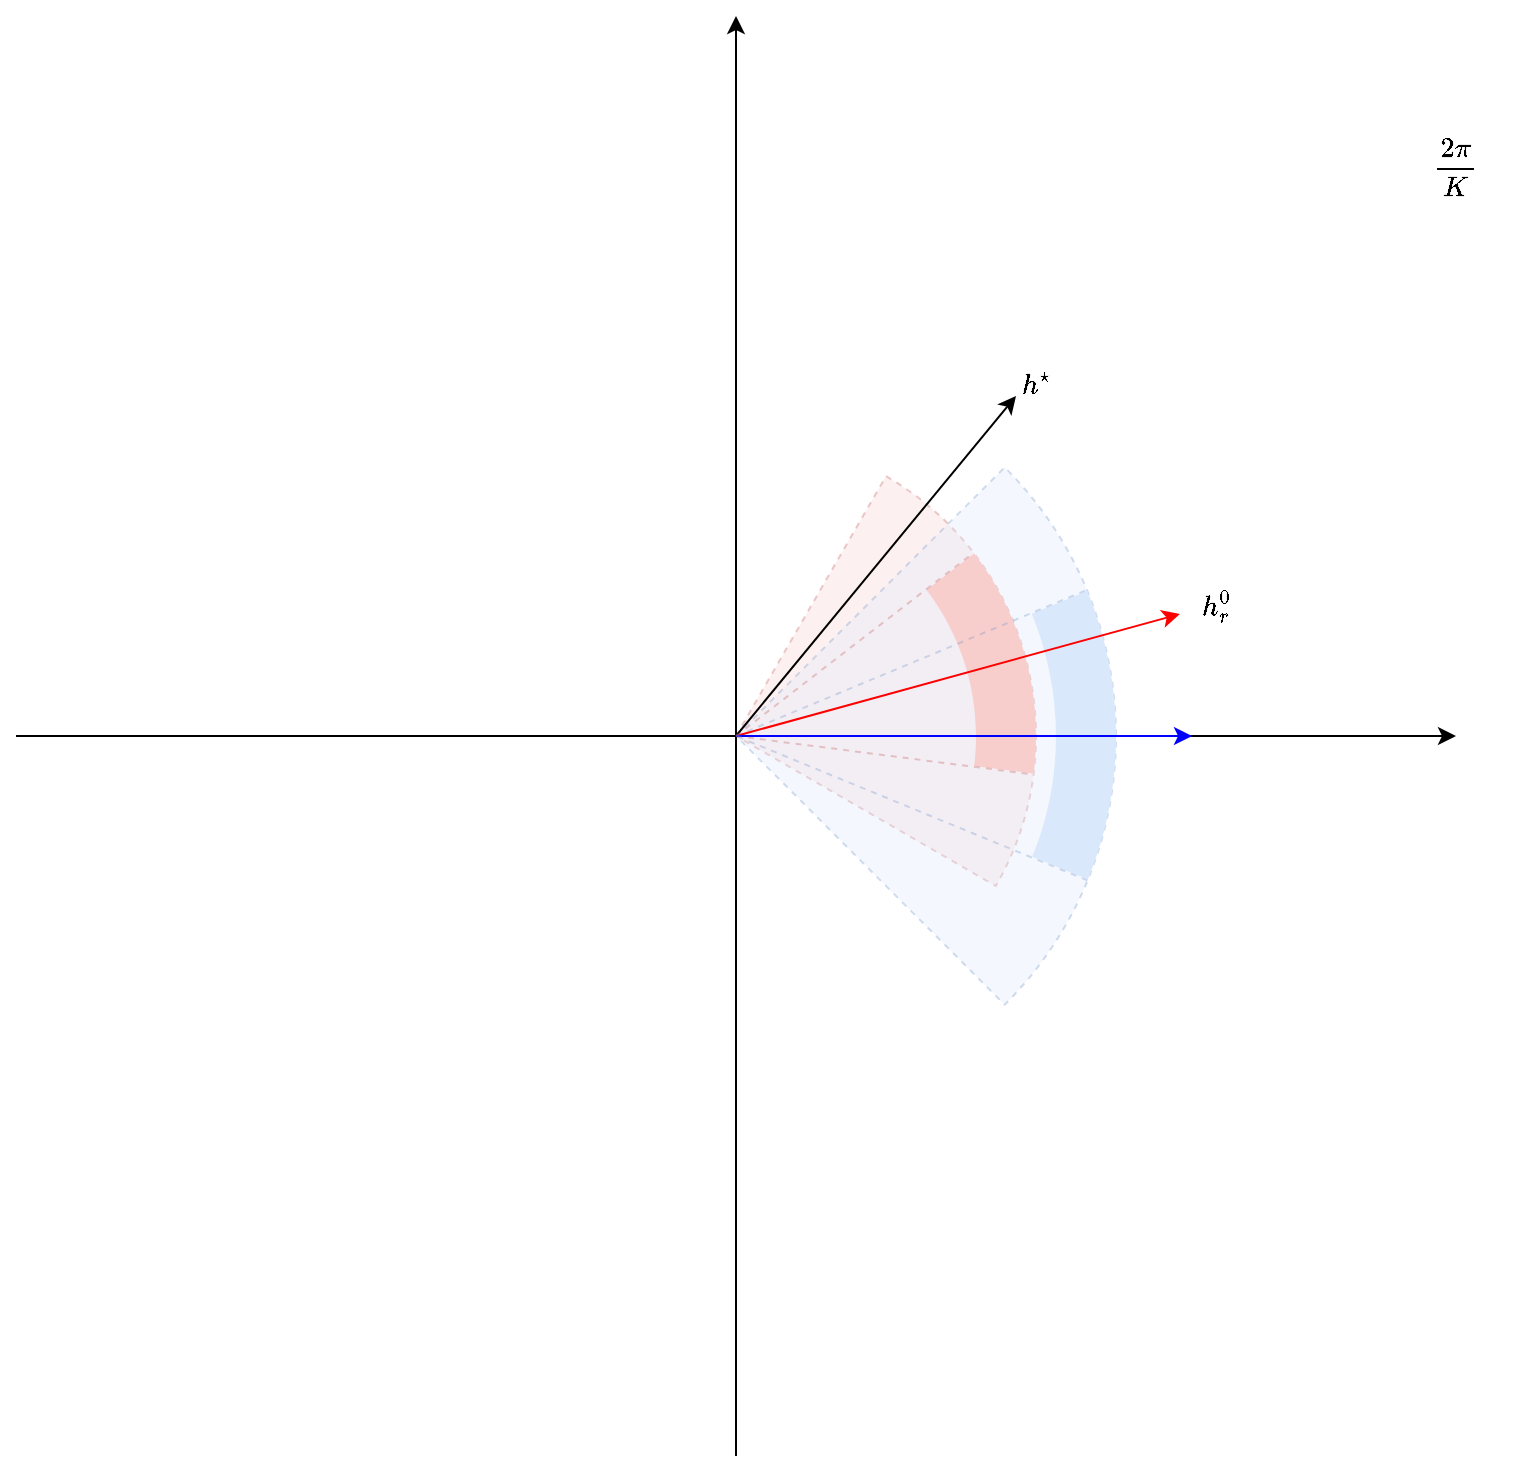 <mxfile version="20.0.3" type="github">
  <diagram id="85g586EzvK8vTw8IZWv8" name="Page-1">
    <mxGraphModel dx="738" dy="409" grid="1" gridSize="10" guides="1" tooltips="1" connect="1" arrows="1" fold="1" page="1" pageScale="1" pageWidth="827" pageHeight="1169" math="1" shadow="0">
      <root>
        <mxCell id="0" />
        <mxCell id="1" parent="0" />
        <mxCell id="PyO2Ggy3WTRFLJfQddXv-44" value="" style="verticalLabelPosition=bottom;verticalAlign=top;html=1;shape=mxgraph.basic.pie;startAngle=0.125;endAngle=0.375;shadow=0;fillColor=#f8cecc;strokeColor=#b85450;dashed=1;rotation=-15;opacity=30;" vertex="1" parent="1">
          <mxGeometry x="290" y="250" width="300" height="300" as="geometry" />
        </mxCell>
        <mxCell id="PyO2Ggy3WTRFLJfQddXv-14" value="" style="verticalLabelPosition=bottom;verticalAlign=top;html=1;shape=mxgraph.basic.pie;startAngle=0.125;endAngle=0.375;shadow=0;fillColor=#dae8fc;strokeColor=#6c8ebf;dashed=1;rotation=0;opacity=30;" vertex="1" parent="1">
          <mxGeometry x="249.998" y="209.998" width="380" height="380" as="geometry" />
        </mxCell>
        <mxCell id="PyO2Ggy3WTRFLJfQddXv-4" value="" style="endArrow=classic;html=1;rounded=0;" edge="1" parent="1">
          <mxGeometry width="50" height="50" relative="1" as="geometry">
            <mxPoint x="80" y="400" as="sourcePoint" />
            <mxPoint x="800" y="400" as="targetPoint" />
          </mxGeometry>
        </mxCell>
        <mxCell id="PyO2Ggy3WTRFLJfQddXv-5" value="" style="endArrow=classic;html=1;rounded=0;" edge="1" parent="1">
          <mxGeometry width="50" height="50" relative="1" as="geometry">
            <mxPoint x="440" y="760" as="sourcePoint" />
            <mxPoint x="440" y="40" as="targetPoint" />
          </mxGeometry>
        </mxCell>
        <mxCell id="PyO2Ggy3WTRFLJfQddXv-22" value="$$h^\star$$" style="text;html=1;strokeColor=none;fillColor=none;align=center;verticalAlign=middle;whiteSpace=wrap;rounded=0;shadow=0;dashed=1;" vertex="1" parent="1">
          <mxGeometry x="580" y="210" width="20" height="30" as="geometry" />
        </mxCell>
        <mxCell id="PyO2Ggy3WTRFLJfQddXv-25" value="$$\frac{2\pi}{K}$$" style="text;html=1;strokeColor=none;fillColor=none;align=center;verticalAlign=middle;whiteSpace=wrap;rounded=0;shadow=0;sketch=0;" vertex="1" parent="1">
          <mxGeometry x="790" y="100" width="20" height="30" as="geometry" />
        </mxCell>
        <mxCell id="PyO2Ggy3WTRFLJfQddXv-3" value="" style="verticalLabelPosition=bottom;verticalAlign=top;html=1;shape=mxgraph.basic.partConcEllipse;startAngle=0.188;endAngle=0.312;arcWidth=0.2;shadow=0;fillColor=#f8cecc;strokeColor=none;rotation=-3615.13;" vertex="1" parent="1">
          <mxGeometry x="289.998" y="249.998" width="300" height="300" as="geometry" />
        </mxCell>
        <mxCell id="PyO2Ggy3WTRFLJfQddXv-6" value="" style="verticalLabelPosition=bottom;verticalAlign=top;html=1;shape=mxgraph.basic.partConcEllipse;startAngle=0.188;endAngle=0.312;arcWidth=0.158;shadow=0;rotation=-3600.13;fillColor=#dae8fc;strokeColor=none;" vertex="1" parent="1">
          <mxGeometry x="249.998" y="209.998" width="380" height="380" as="geometry" />
        </mxCell>
        <mxCell id="PyO2Ggy3WTRFLJfQddXv-15" value="" style="endArrow=classic;html=1;rounded=0;" edge="1" parent="1">
          <mxGeometry width="50" height="50" relative="1" as="geometry">
            <mxPoint x="439.998" y="399.998" as="sourcePoint" />
            <mxPoint x="580" y="230" as="targetPoint" />
          </mxGeometry>
        </mxCell>
        <mxCell id="PyO2Ggy3WTRFLJfQddXv-7" value="" style="endArrow=classic;html=1;rounded=0;strokeColor=#FF0000;" edge="1" parent="1">
          <mxGeometry width="50" height="50" relative="1" as="geometry">
            <mxPoint x="439.998" y="399.998" as="sourcePoint" />
            <mxPoint x="661.998" y="338.998" as="targetPoint" />
          </mxGeometry>
        </mxCell>
        <mxCell id="PyO2Ggy3WTRFLJfQddXv-16" value="" style="endArrow=classic;html=1;rounded=0;strokeColor=#0000FF;" edge="1" parent="1">
          <mxGeometry width="50" height="50" relative="1" as="geometry">
            <mxPoint x="439.998" y="399.998" as="sourcePoint" />
            <mxPoint x="667.998" y="399.998" as="targetPoint" />
          </mxGeometry>
        </mxCell>
        <mxCell id="PyO2Ggy3WTRFLJfQddXv-17" value="" style="endArrow=none;dashed=1;html=1;rounded=0;strokeColor=#b85450;fillColor=#f8cecc;opacity=30;entryX=0.961;entryY=0.309;entryDx=0;entryDy=0;entryPerimeter=0;" edge="1" parent="1" target="PyO2Ggy3WTRFLJfQddXv-3">
          <mxGeometry width="50" height="50" relative="1" as="geometry">
            <mxPoint x="439.998" y="399.998" as="sourcePoint" />
            <mxPoint x="560" y="310" as="targetPoint" />
          </mxGeometry>
        </mxCell>
        <mxCell id="PyO2Ggy3WTRFLJfQddXv-19" value="" style="endArrow=none;dashed=1;html=1;rounded=0;strokeColor=#b85450;fillColor=#f8cecc;opacity=30;entryX=0.961;entryY=0.691;entryDx=0;entryDy=0;entryPerimeter=0;" edge="1" parent="1" target="PyO2Ggy3WTRFLJfQddXv-3">
          <mxGeometry width="50" height="50" relative="1" as="geometry">
            <mxPoint x="439.998" y="399.998" as="sourcePoint" />
            <mxPoint x="590" y="420" as="targetPoint" />
          </mxGeometry>
        </mxCell>
        <mxCell id="PyO2Ggy3WTRFLJfQddXv-20" value="" style="endArrow=none;dashed=1;html=1;rounded=0;strokeColor=#6c8ebf;entryX=0.962;entryY=0.309;entryDx=0;entryDy=0;entryPerimeter=0;fillColor=#dae8fc;opacity=30;" edge="1" parent="1" target="PyO2Ggy3WTRFLJfQddXv-6">
          <mxGeometry width="50" height="50" relative="1" as="geometry">
            <mxPoint x="439.998" y="399.998" as="sourcePoint" />
            <mxPoint x="573.998" y="321.998" as="targetPoint" />
          </mxGeometry>
        </mxCell>
        <mxCell id="PyO2Ggy3WTRFLJfQddXv-21" value="" style="endArrow=none;dashed=1;html=1;rounded=0;strokeColor=#6c8ebf;exitX=0.962;exitY=0.691;exitDx=0;exitDy=0;exitPerimeter=0;fillColor=#dae8fc;opacity=30;" edge="1" parent="1" source="PyO2Ggy3WTRFLJfQddXv-6">
          <mxGeometry width="50" height="50" relative="1" as="geometry">
            <mxPoint x="520.998" y="430.998" as="sourcePoint" />
            <mxPoint x="439.998" y="399.998" as="targetPoint" />
          </mxGeometry>
        </mxCell>
        <mxCell id="PyO2Ggy3WTRFLJfQddXv-43" value="$$h_r^0$$" style="text;html=1;strokeColor=none;fillColor=none;align=center;verticalAlign=middle;whiteSpace=wrap;rounded=0;shadow=0;sketch=0;" vertex="1" parent="1">
          <mxGeometry x="670" y="320" width="20" height="30" as="geometry" />
        </mxCell>
      </root>
    </mxGraphModel>
  </diagram>
</mxfile>
